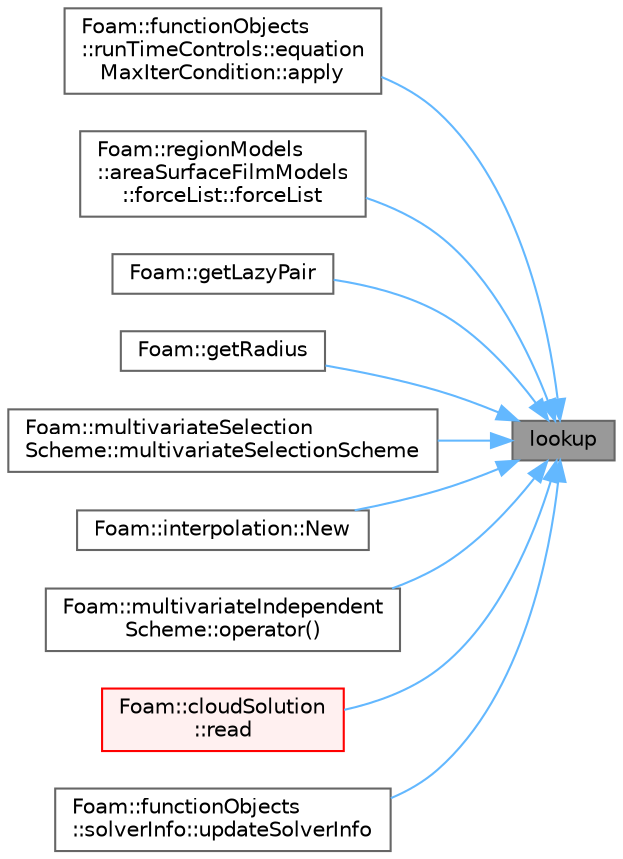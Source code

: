 digraph "lookup"
{
 // LATEX_PDF_SIZE
  bgcolor="transparent";
  edge [fontname=Helvetica,fontsize=10,labelfontname=Helvetica,labelfontsize=10];
  node [fontname=Helvetica,fontsize=10,shape=box,height=0.2,width=0.4];
  rankdir="RL";
  Node1 [id="Node000001",label="lookup",height=0.2,width=0.4,color="gray40", fillcolor="grey60", style="filled", fontcolor="black",tooltip=" "];
  Node1 -> Node2 [id="edge1_Node000001_Node000002",dir="back",color="steelblue1",style="solid",tooltip=" "];
  Node2 [id="Node000002",label="Foam::functionObjects\l::runTimeControls::equation\lMaxIterCondition::apply",height=0.2,width=0.4,color="grey40", fillcolor="white", style="filled",URL="$classFoam_1_1functionObjects_1_1runTimeControls_1_1equationMaxIterCondition.html#a41707e0215f265cb54e28ae4660d487f",tooltip=" "];
  Node1 -> Node3 [id="edge2_Node000001_Node000003",dir="back",color="steelblue1",style="solid",tooltip=" "];
  Node3 [id="Node000003",label="Foam::regionModels\l::areaSurfaceFilmModels\l::forceList::forceList",height=0.2,width=0.4,color="grey40", fillcolor="white", style="filled",URL="$classFoam_1_1regionModels_1_1areaSurfaceFilmModels_1_1forceList.html#a2b29a01a0ce2d495d940803bf1450b96",tooltip=" "];
  Node1 -> Node4 [id="edge3_Node000001_Node000004",dir="back",color="steelblue1",style="solid",tooltip=" "];
  Node4 [id="Node000004",label="Foam::getLazyPair",height=0.2,width=0.4,color="grey40", fillcolor="white", style="filled",URL="$namespaceFoam.html#ab2eb0adafc4f6397f9f9af5a974f6680",tooltip=" "];
  Node1 -> Node5 [id="edge4_Node000001_Node000005",dir="back",color="steelblue1",style="solid",tooltip=" "];
  Node5 [id="Node000005",label="Foam::getRadius",height=0.2,width=0.4,color="grey40", fillcolor="white", style="filled",URL="$namespaceFoam.html#a3479a8c937d34c28470e709ed7f17970",tooltip=" "];
  Node1 -> Node6 [id="edge5_Node000001_Node000006",dir="back",color="steelblue1",style="solid",tooltip=" "];
  Node6 [id="Node000006",label="Foam::multivariateSelection\lScheme::multivariateSelectionScheme",height=0.2,width=0.4,color="grey40", fillcolor="white", style="filled",URL="$classFoam_1_1multivariateSelectionScheme.html#a3f90d5fb2cb054bd811362c07ceb2019",tooltip=" "];
  Node1 -> Node7 [id="edge6_Node000001_Node000007",dir="back",color="steelblue1",style="solid",tooltip=" "];
  Node7 [id="Node000007",label="Foam::interpolation::New",height=0.2,width=0.4,color="grey40", fillcolor="white", style="filled",URL="$classFoam_1_1interpolation.html#ac3ddbbde72bdd1374e29a82e6c536d00",tooltip=" "];
  Node1 -> Node8 [id="edge7_Node000001_Node000008",dir="back",color="steelblue1",style="solid",tooltip=" "];
  Node8 [id="Node000008",label="Foam::multivariateIndependent\lScheme::operator()",height=0.2,width=0.4,color="grey40", fillcolor="white", style="filled",URL="$classFoam_1_1multivariateIndependentScheme.html#a1724a686cbf3ff25f097cf806d3b4498",tooltip=" "];
  Node1 -> Node9 [id="edge8_Node000001_Node000009",dir="back",color="steelblue1",style="solid",tooltip=" "];
  Node9 [id="Node000009",label="Foam::cloudSolution\l::read",height=0.2,width=0.4,color="red", fillcolor="#FFF0F0", style="filled",URL="$classFoam_1_1cloudSolution.html#aaa936da334e29618ece019bd8a9aa06f",tooltip=" "];
  Node1 -> Node11 [id="edge9_Node000001_Node000011",dir="back",color="steelblue1",style="solid",tooltip=" "];
  Node11 [id="Node000011",label="Foam::functionObjects\l::solverInfo::updateSolverInfo",height=0.2,width=0.4,color="grey40", fillcolor="white", style="filled",URL="$classFoam_1_1functionObjects_1_1solverInfo.html#a7bb248869a1b1f8af2e8deddf08721d8",tooltip=" "];
}
